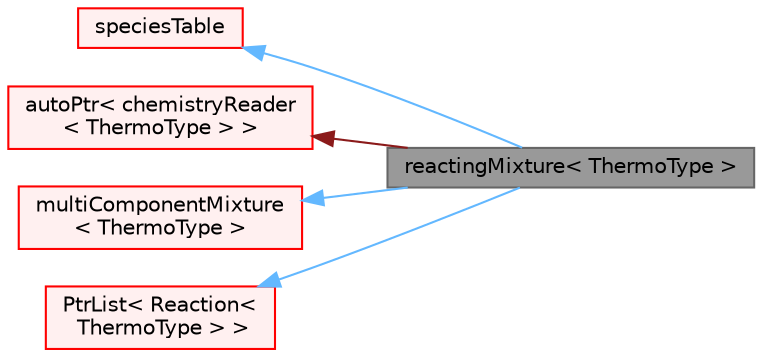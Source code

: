 digraph "reactingMixture&lt; ThermoType &gt;"
{
 // LATEX_PDF_SIZE
  bgcolor="transparent";
  edge [fontname=Helvetica,fontsize=10,labelfontname=Helvetica,labelfontsize=10];
  node [fontname=Helvetica,fontsize=10,shape=box,height=0.2,width=0.4];
  rankdir="LR";
  Node1 [id="Node000001",label="reactingMixture\< ThermoType \>",height=0.2,width=0.4,color="gray40", fillcolor="grey60", style="filled", fontcolor="black",tooltip="Foam::reactingMixture."];
  Node2 -> Node1 [id="edge1_Node000001_Node000002",dir="back",color="steelblue1",style="solid",tooltip=" "];
  Node2 [id="Node000002",label="speciesTable",height=0.2,width=0.4,color="red", fillcolor="#FFF0F0", style="filled",URL="$classFoam_1_1hashedWordList.html",tooltip="A wordList with hashed named lookup, which can be faster in some situations than using the normal lis..."];
  Node7 -> Node1 [id="edge2_Node000001_Node000007",dir="back",color="firebrick4",style="solid",tooltip=" "];
  Node7 [id="Node000007",label="autoPtr\< chemistryReader\l\< ThermoType \> \>",height=0.2,width=0.4,color="red", fillcolor="#FFF0F0", style="filled",URL="$classFoam_1_1autoPtr.html",tooltip=" "];
  Node9 -> Node1 [id="edge3_Node000001_Node000009",dir="back",color="steelblue1",style="solid",tooltip=" "];
  Node9 [id="Node000009",label="multiComponentMixture\l\< ThermoType \>",height=0.2,width=0.4,color="red", fillcolor="#FFF0F0", style="filled",URL="$classFoam_1_1multiComponentMixture.html",tooltip="Foam::multiComponentMixture."];
  Node20 -> Node1 [id="edge4_Node000001_Node000020",dir="back",color="steelblue1",style="solid",tooltip=" "];
  Node20 [id="Node000020",label="PtrList\< Reaction\<\l ThermoType \> \>",height=0.2,width=0.4,color="red", fillcolor="#FFF0F0", style="filled",URL="$classFoam_1_1PtrList.html",tooltip=" "];
}
